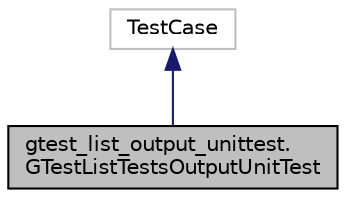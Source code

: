 digraph "gtest_list_output_unittest.GTestListTestsOutputUnitTest"
{
  edge [fontname="Helvetica",fontsize="10",labelfontname="Helvetica",labelfontsize="10"];
  node [fontname="Helvetica",fontsize="10",shape=record];
  Node2 [label="gtest_list_output_unittest.\lGTestListTestsOutputUnitTest",height=0.2,width=0.4,color="black", fillcolor="grey75", style="filled", fontcolor="black"];
  Node3 -> Node2 [dir="back",color="midnightblue",fontsize="10",style="solid"];
  Node3 [label="TestCase",height=0.2,width=0.4,color="grey75", fillcolor="white", style="filled"];
}

